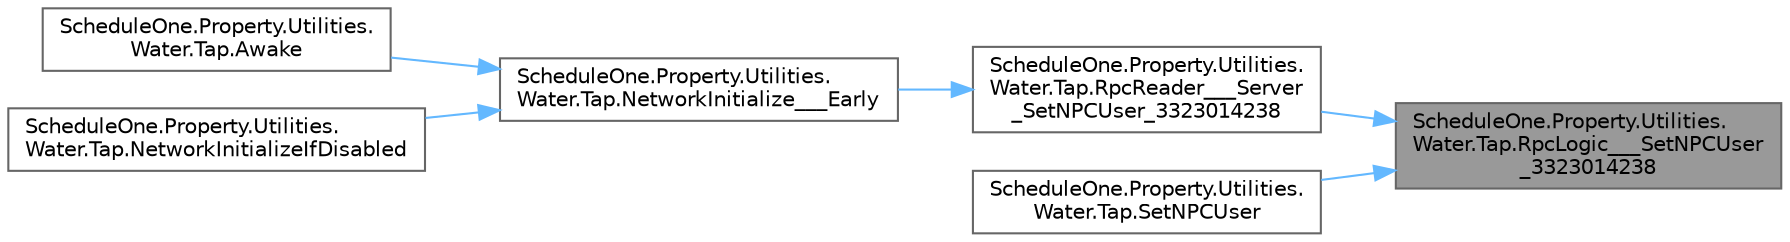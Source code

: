 digraph "ScheduleOne.Property.Utilities.Water.Tap.RpcLogic___SetNPCUser_3323014238"
{
 // LATEX_PDF_SIZE
  bgcolor="transparent";
  edge [fontname=Helvetica,fontsize=10,labelfontname=Helvetica,labelfontsize=10];
  node [fontname=Helvetica,fontsize=10,shape=box,height=0.2,width=0.4];
  rankdir="RL";
  Node1 [id="Node000001",label="ScheduleOne.Property.Utilities.\lWater.Tap.RpcLogic___SetNPCUser\l_3323014238",height=0.2,width=0.4,color="gray40", fillcolor="grey60", style="filled", fontcolor="black",tooltip=" "];
  Node1 -> Node2 [id="edge1_Node000001_Node000002",dir="back",color="steelblue1",style="solid",tooltip=" "];
  Node2 [id="Node000002",label="ScheduleOne.Property.Utilities.\lWater.Tap.RpcReader___Server\l_SetNPCUser_3323014238",height=0.2,width=0.4,color="grey40", fillcolor="white", style="filled",URL="$class_schedule_one_1_1_property_1_1_utilities_1_1_water_1_1_tap.html#ac64adab8e4af0acc645adfbc723002bb",tooltip=" "];
  Node2 -> Node3 [id="edge2_Node000002_Node000003",dir="back",color="steelblue1",style="solid",tooltip=" "];
  Node3 [id="Node000003",label="ScheduleOne.Property.Utilities.\lWater.Tap.NetworkInitialize___Early",height=0.2,width=0.4,color="grey40", fillcolor="white", style="filled",URL="$class_schedule_one_1_1_property_1_1_utilities_1_1_water_1_1_tap.html#a75540bcba384d227f63d8c01de64ea94",tooltip=" "];
  Node3 -> Node4 [id="edge3_Node000003_Node000004",dir="back",color="steelblue1",style="solid",tooltip=" "];
  Node4 [id="Node000004",label="ScheduleOne.Property.Utilities.\lWater.Tap.Awake",height=0.2,width=0.4,color="grey40", fillcolor="white", style="filled",URL="$class_schedule_one_1_1_property_1_1_utilities_1_1_water_1_1_tap.html#ae21896d769cc83d6828ebd234e628ad9",tooltip=" "];
  Node3 -> Node5 [id="edge4_Node000003_Node000005",dir="back",color="steelblue1",style="solid",tooltip=" "];
  Node5 [id="Node000005",label="ScheduleOne.Property.Utilities.\lWater.Tap.NetworkInitializeIfDisabled",height=0.2,width=0.4,color="grey40", fillcolor="white", style="filled",URL="$class_schedule_one_1_1_property_1_1_utilities_1_1_water_1_1_tap.html#a6d38a34a9bd143cb08c55a2e966c2414",tooltip=" "];
  Node1 -> Node6 [id="edge5_Node000001_Node000006",dir="back",color="steelblue1",style="solid",tooltip=" "];
  Node6 [id="Node000006",label="ScheduleOne.Property.Utilities.\lWater.Tap.SetNPCUser",height=0.2,width=0.4,color="grey40", fillcolor="white", style="filled",URL="$class_schedule_one_1_1_property_1_1_utilities_1_1_water_1_1_tap.html#ab54de357cf1f06ec0778700b7e9f5eb6",tooltip=" "];
}
